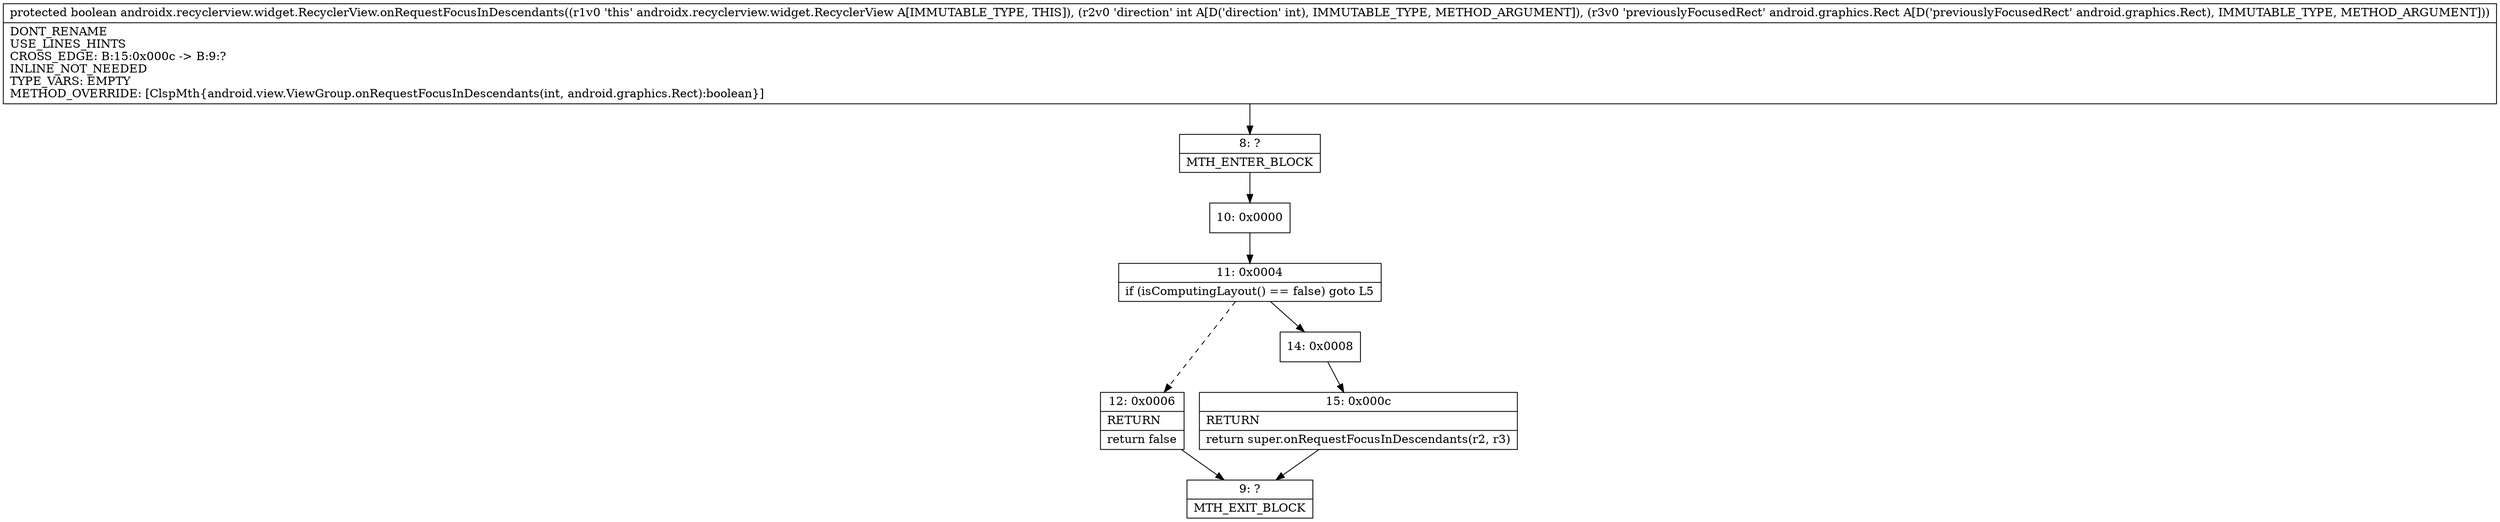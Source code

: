 digraph "CFG forandroidx.recyclerview.widget.RecyclerView.onRequestFocusInDescendants(ILandroid\/graphics\/Rect;)Z" {
Node_8 [shape=record,label="{8\:\ ?|MTH_ENTER_BLOCK\l}"];
Node_10 [shape=record,label="{10\:\ 0x0000}"];
Node_11 [shape=record,label="{11\:\ 0x0004|if (isComputingLayout() == false) goto L5\l}"];
Node_12 [shape=record,label="{12\:\ 0x0006|RETURN\l|return false\l}"];
Node_9 [shape=record,label="{9\:\ ?|MTH_EXIT_BLOCK\l}"];
Node_14 [shape=record,label="{14\:\ 0x0008}"];
Node_15 [shape=record,label="{15\:\ 0x000c|RETURN\l|return super.onRequestFocusInDescendants(r2, r3)\l}"];
MethodNode[shape=record,label="{protected boolean androidx.recyclerview.widget.RecyclerView.onRequestFocusInDescendants((r1v0 'this' androidx.recyclerview.widget.RecyclerView A[IMMUTABLE_TYPE, THIS]), (r2v0 'direction' int A[D('direction' int), IMMUTABLE_TYPE, METHOD_ARGUMENT]), (r3v0 'previouslyFocusedRect' android.graphics.Rect A[D('previouslyFocusedRect' android.graphics.Rect), IMMUTABLE_TYPE, METHOD_ARGUMENT]))  | DONT_RENAME\lUSE_LINES_HINTS\lCROSS_EDGE: B:15:0x000c \-\> B:9:?\lINLINE_NOT_NEEDED\lTYPE_VARS: EMPTY\lMETHOD_OVERRIDE: [ClspMth\{android.view.ViewGroup.onRequestFocusInDescendants(int, android.graphics.Rect):boolean\}]\l}"];
MethodNode -> Node_8;Node_8 -> Node_10;
Node_10 -> Node_11;
Node_11 -> Node_12[style=dashed];
Node_11 -> Node_14;
Node_12 -> Node_9;
Node_14 -> Node_15;
Node_15 -> Node_9;
}

